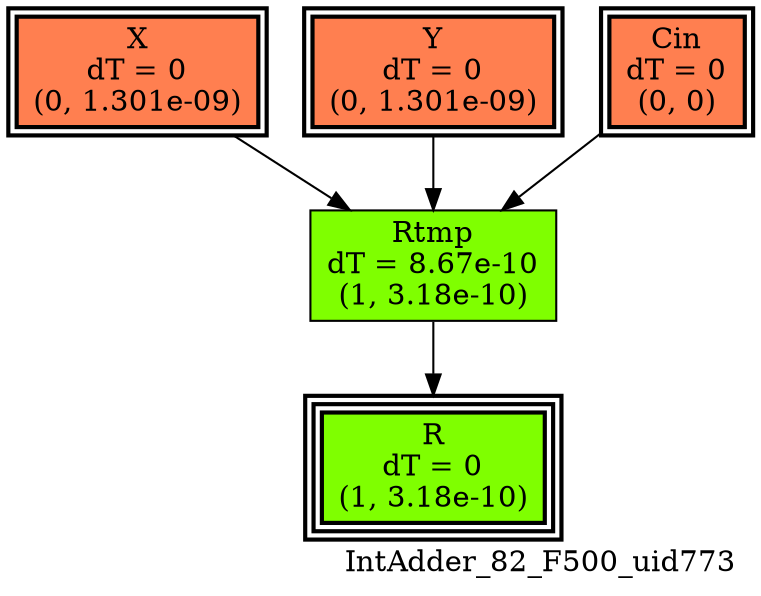 digraph IntAdder_82_F500_uid773
{
	//graph drawing options
	label=IntAdder_82_F500_uid773;
	labelloc=bottom;
	labeljust=right;
	ratio=auto;
	nodesep=0.25;
	ranksep=0.5;

	//input/output signals of operator IntAdder_82_F500_uid773
	X__IntAdder_82_F500_uid773 [ label="X\ndT = 0\n(0, 1.301e-09)", shape=box, color=black, style="bold, filled", fillcolor=coral, peripheries=2 ];
	Y__IntAdder_82_F500_uid773 [ label="Y\ndT = 0\n(0, 1.301e-09)", shape=box, color=black, style="bold, filled", fillcolor=coral, peripheries=2 ];
	Cin__IntAdder_82_F500_uid773 [ label="Cin\ndT = 0\n(0, 0)", shape=box, color=black, style="bold, filled", fillcolor=coral, peripheries=2 ];
	R__IntAdder_82_F500_uid773 [ label="R\ndT = 0\n(1, 3.18e-10)", shape=box, color=black, style="bold, filled", fillcolor=chartreuse, peripheries=3 ];
	{rank=same X__IntAdder_82_F500_uid773, Y__IntAdder_82_F500_uid773, Cin__IntAdder_82_F500_uid773};
	{rank=same R__IntAdder_82_F500_uid773};
	//internal signals of operator IntAdder_82_F500_uid773
	Rtmp__IntAdder_82_F500_uid773 [ label="Rtmp\ndT = 8.67e-10\n(1, 3.18e-10)", shape=box, color=black, style=filled, fillcolor=chartreuse, peripheries=1 ];

	//subcomponents of operator IntAdder_82_F500_uid773

	//input and internal signal connections of operator IntAdder_82_F500_uid773
	X__IntAdder_82_F500_uid773 -> Rtmp__IntAdder_82_F500_uid773 [ arrowhead=normal, arrowsize=1.0, arrowtail=normal, color=black, dir=forward  ];
	Y__IntAdder_82_F500_uid773 -> Rtmp__IntAdder_82_F500_uid773 [ arrowhead=normal, arrowsize=1.0, arrowtail=normal, color=black, dir=forward  ];
	Cin__IntAdder_82_F500_uid773 -> Rtmp__IntAdder_82_F500_uid773 [ arrowhead=normal, arrowsize=1.0, arrowtail=normal, color=black, dir=forward  ];
	Rtmp__IntAdder_82_F500_uid773 -> R__IntAdder_82_F500_uid773 [ arrowhead=normal, arrowsize=1.0, arrowtail=normal, color=black, dir=forward  ];
}

